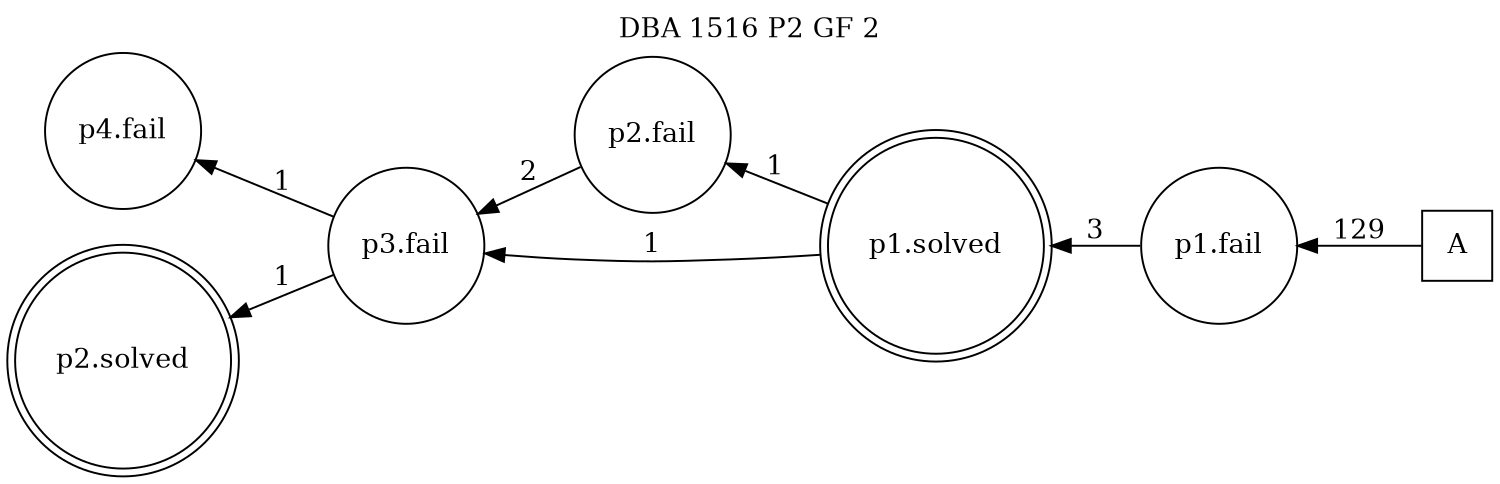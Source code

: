 digraph DBA_1516_P2_GF_2_GOOD {
labelloc="tl"
label= " DBA 1516 P2 GF 2 "
rankdir="RL";
graph [ size=" 10 , 10 !"]

"A" [shape="square" label="A"]
"p1.fail" [shape="circle" label="p1.fail"]
"p1.solved" [shape="doublecircle" label="p1.solved"]
"p2.fail" [shape="circle" label="p2.fail"]
"p3.fail" [shape="circle" label="p3.fail"]
"p4.fail" [shape="circle" label="p4.fail"]
"p2.solved" [shape="doublecircle" label="p2.solved"]
"A" -> "p1.fail" [ label=129]
"p1.fail" -> "p1.solved" [ label=3]
"p1.solved" -> "p2.fail" [ label=1]
"p1.solved" -> "p3.fail" [ label=1]
"p2.fail" -> "p3.fail" [ label=2]
"p3.fail" -> "p4.fail" [ label=1]
"p3.fail" -> "p2.solved" [ label=1]
}
